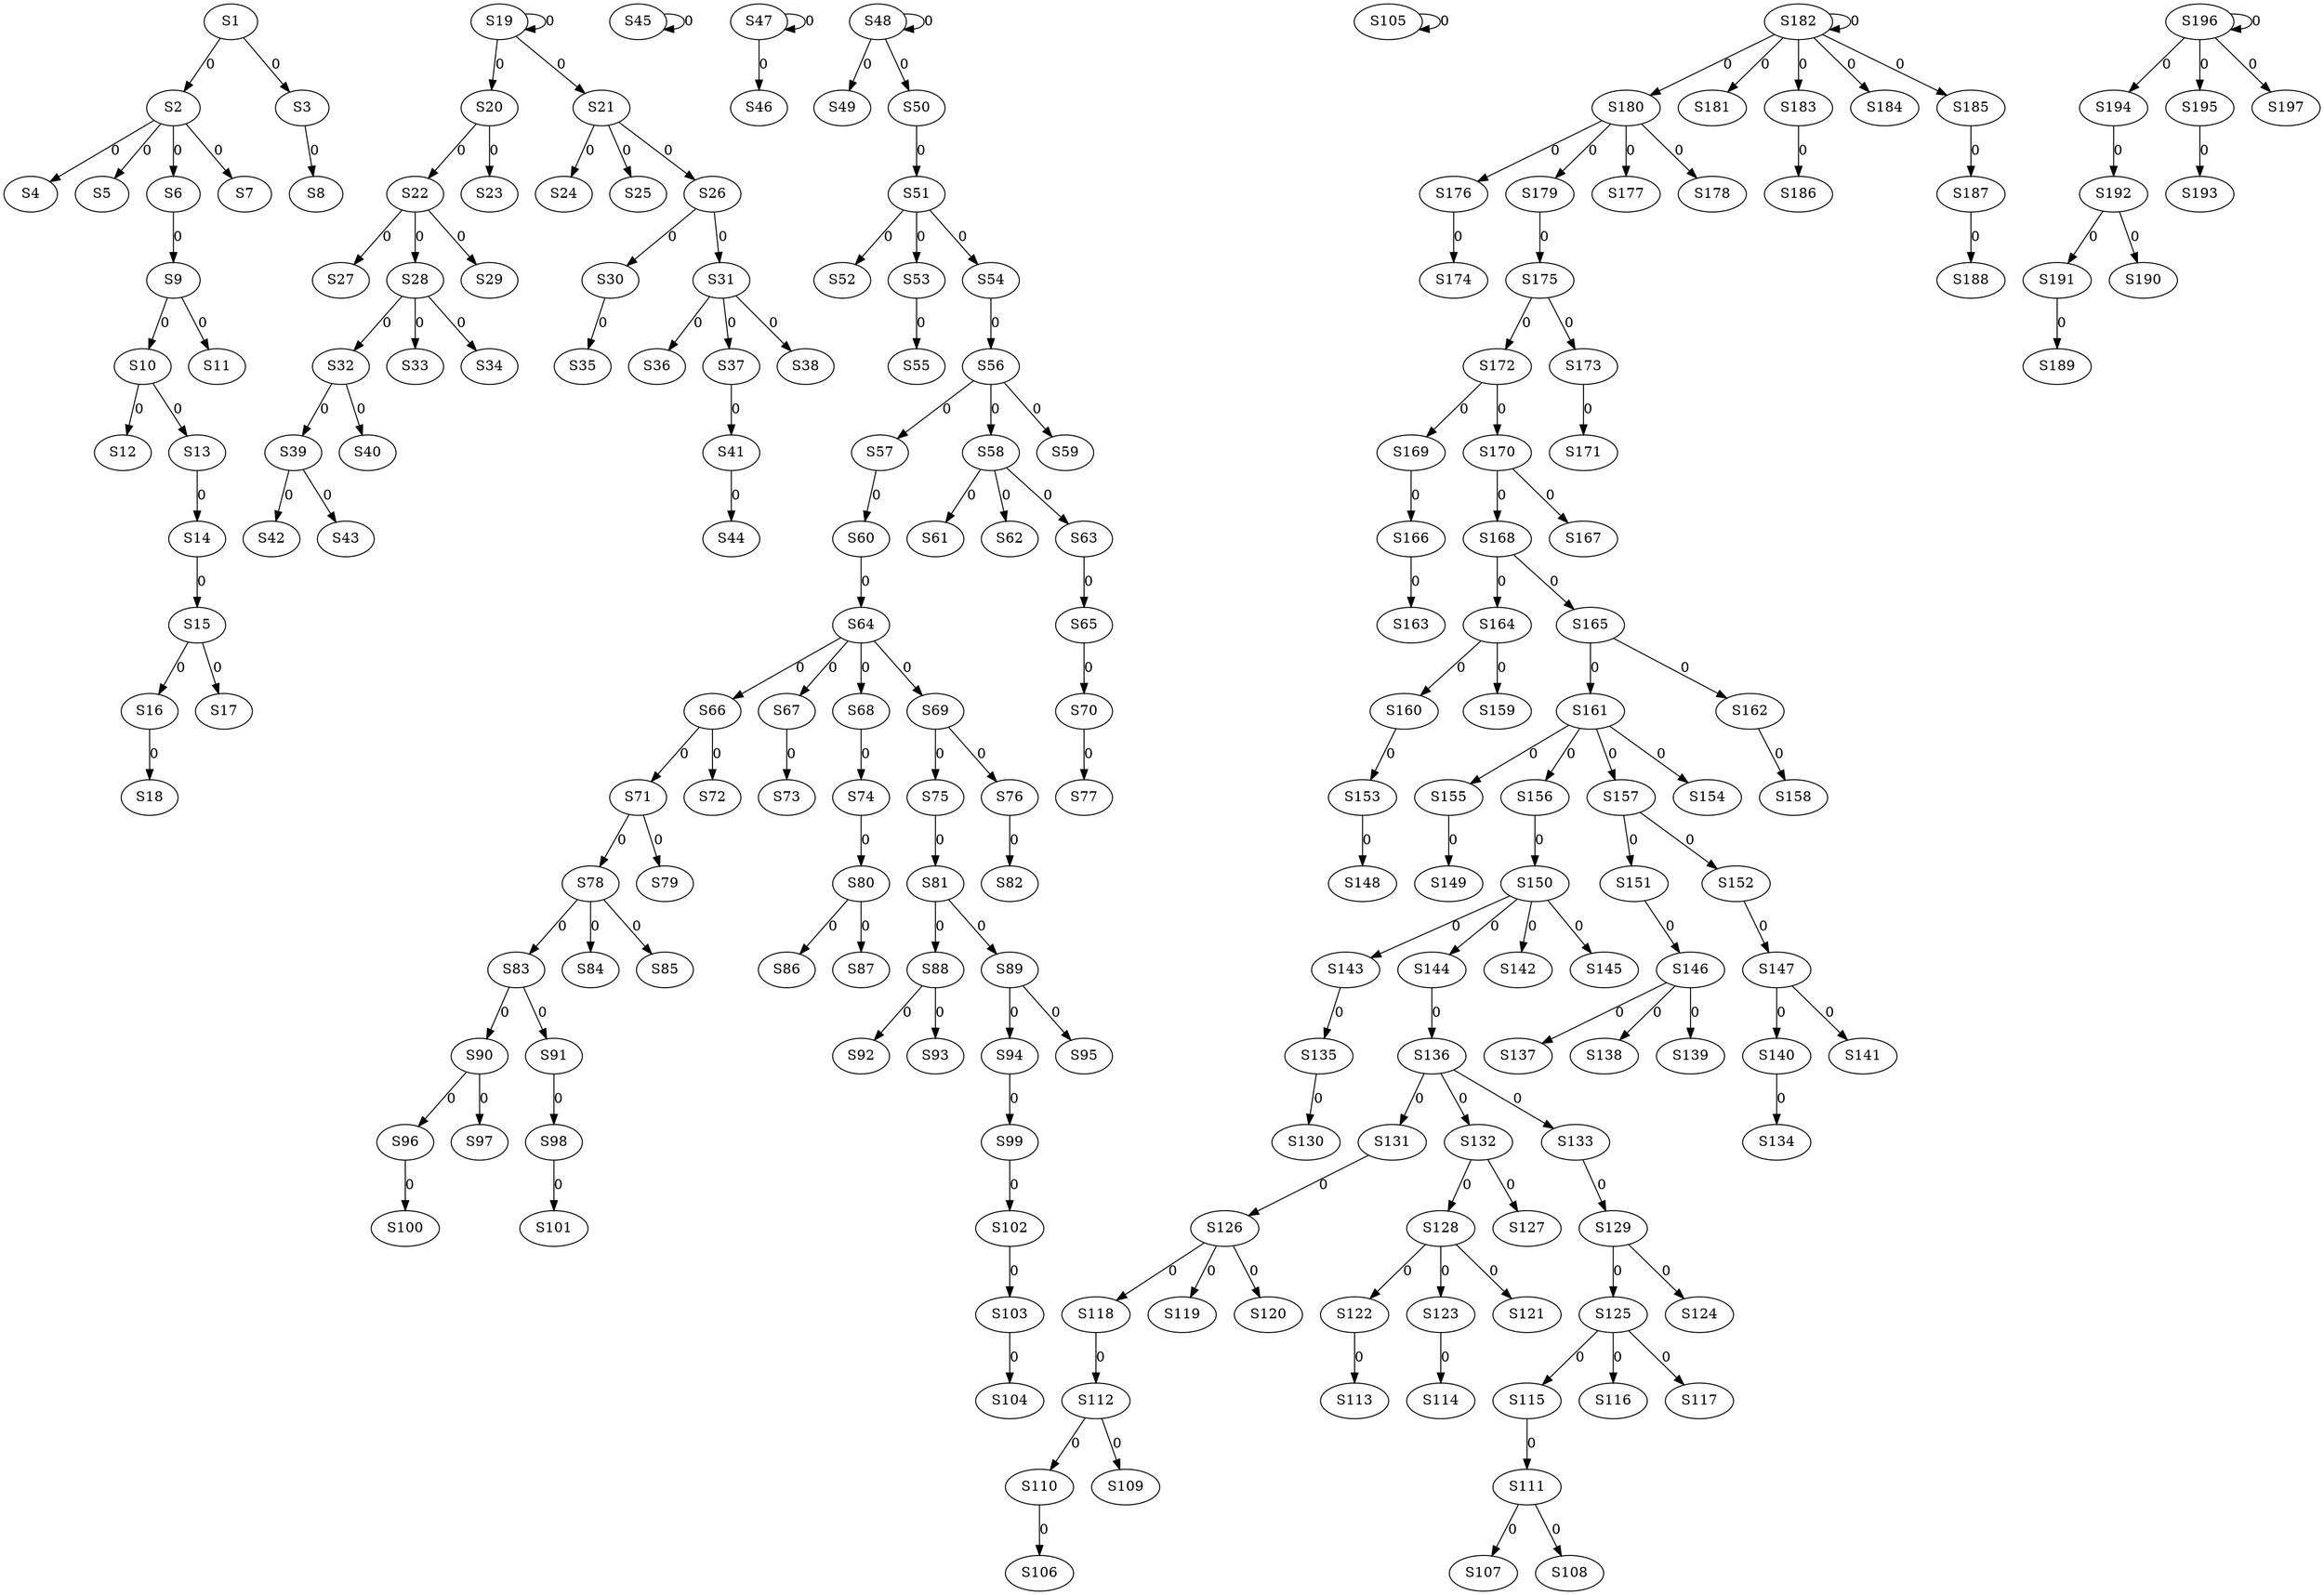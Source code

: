 strict digraph {
	S1 -> S2 [ label = 0 ];
	S1 -> S3 [ label = 0 ];
	S2 -> S4 [ label = 0 ];
	S2 -> S5 [ label = 0 ];
	S2 -> S6 [ label = 0 ];
	S2 -> S7 [ label = 0 ];
	S3 -> S8 [ label = 0 ];
	S6 -> S9 [ label = 0 ];
	S9 -> S10 [ label = 0 ];
	S9 -> S11 [ label = 0 ];
	S10 -> S12 [ label = 0 ];
	S10 -> S13 [ label = 0 ];
	S13 -> S14 [ label = 0 ];
	S14 -> S15 [ label = 0 ];
	S15 -> S16 [ label = 0 ];
	S15 -> S17 [ label = 0 ];
	S16 -> S18 [ label = 0 ];
	S19 -> S19 [ label = 0 ];
	S19 -> S20 [ label = 0 ];
	S19 -> S21 [ label = 0 ];
	S20 -> S22 [ label = 0 ];
	S20 -> S23 [ label = 0 ];
	S21 -> S24 [ label = 0 ];
	S21 -> S25 [ label = 0 ];
	S21 -> S26 [ label = 0 ];
	S22 -> S27 [ label = 0 ];
	S22 -> S28 [ label = 0 ];
	S22 -> S29 [ label = 0 ];
	S26 -> S30 [ label = 0 ];
	S26 -> S31 [ label = 0 ];
	S28 -> S32 [ label = 0 ];
	S28 -> S33 [ label = 0 ];
	S28 -> S34 [ label = 0 ];
	S30 -> S35 [ label = 0 ];
	S31 -> S36 [ label = 0 ];
	S31 -> S37 [ label = 0 ];
	S31 -> S38 [ label = 0 ];
	S32 -> S39 [ label = 0 ];
	S32 -> S40 [ label = 0 ];
	S37 -> S41 [ label = 0 ];
	S39 -> S42 [ label = 0 ];
	S39 -> S43 [ label = 0 ];
	S41 -> S44 [ label = 0 ];
	S45 -> S45 [ label = 0 ];
	S47 -> S46 [ label = 0 ];
	S47 -> S47 [ label = 0 ];
	S48 -> S48 [ label = 0 ];
	S48 -> S49 [ label = 0 ];
	S48 -> S50 [ label = 0 ];
	S50 -> S51 [ label = 0 ];
	S51 -> S52 [ label = 0 ];
	S51 -> S53 [ label = 0 ];
	S51 -> S54 [ label = 0 ];
	S53 -> S55 [ label = 0 ];
	S54 -> S56 [ label = 0 ];
	S56 -> S57 [ label = 0 ];
	S56 -> S58 [ label = 0 ];
	S56 -> S59 [ label = 0 ];
	S57 -> S60 [ label = 0 ];
	S58 -> S61 [ label = 0 ];
	S58 -> S62 [ label = 0 ];
	S58 -> S63 [ label = 0 ];
	S60 -> S64 [ label = 0 ];
	S63 -> S65 [ label = 0 ];
	S64 -> S66 [ label = 0 ];
	S64 -> S67 [ label = 0 ];
	S64 -> S68 [ label = 0 ];
	S64 -> S69 [ label = 0 ];
	S65 -> S70 [ label = 0 ];
	S66 -> S71 [ label = 0 ];
	S66 -> S72 [ label = 0 ];
	S67 -> S73 [ label = 0 ];
	S68 -> S74 [ label = 0 ];
	S69 -> S75 [ label = 0 ];
	S69 -> S76 [ label = 0 ];
	S70 -> S77 [ label = 0 ];
	S71 -> S78 [ label = 0 ];
	S71 -> S79 [ label = 0 ];
	S74 -> S80 [ label = 0 ];
	S75 -> S81 [ label = 0 ];
	S76 -> S82 [ label = 0 ];
	S78 -> S83 [ label = 0 ];
	S78 -> S84 [ label = 0 ];
	S78 -> S85 [ label = 0 ];
	S80 -> S86 [ label = 0 ];
	S80 -> S87 [ label = 0 ];
	S81 -> S88 [ label = 0 ];
	S81 -> S89 [ label = 0 ];
	S83 -> S90 [ label = 0 ];
	S83 -> S91 [ label = 0 ];
	S88 -> S92 [ label = 0 ];
	S88 -> S93 [ label = 0 ];
	S89 -> S94 [ label = 0 ];
	S89 -> S95 [ label = 0 ];
	S90 -> S96 [ label = 0 ];
	S90 -> S97 [ label = 0 ];
	S91 -> S98 [ label = 0 ];
	S94 -> S99 [ label = 0 ];
	S96 -> S100 [ label = 0 ];
	S98 -> S101 [ label = 0 ];
	S99 -> S102 [ label = 0 ];
	S102 -> S103 [ label = 0 ];
	S103 -> S104 [ label = 0 ];
	S105 -> S105 [ label = 0 ];
	S110 -> S106 [ label = 0 ];
	S111 -> S107 [ label = 0 ];
	S111 -> S108 [ label = 0 ];
	S112 -> S109 [ label = 0 ];
	S112 -> S110 [ label = 0 ];
	S115 -> S111 [ label = 0 ];
	S118 -> S112 [ label = 0 ];
	S122 -> S113 [ label = 0 ];
	S123 -> S114 [ label = 0 ];
	S125 -> S115 [ label = 0 ];
	S125 -> S116 [ label = 0 ];
	S125 -> S117 [ label = 0 ];
	S126 -> S118 [ label = 0 ];
	S126 -> S119 [ label = 0 ];
	S126 -> S120 [ label = 0 ];
	S128 -> S121 [ label = 0 ];
	S128 -> S122 [ label = 0 ];
	S128 -> S123 [ label = 0 ];
	S129 -> S124 [ label = 0 ];
	S129 -> S125 [ label = 0 ];
	S131 -> S126 [ label = 0 ];
	S132 -> S127 [ label = 0 ];
	S132 -> S128 [ label = 0 ];
	S133 -> S129 [ label = 0 ];
	S135 -> S130 [ label = 0 ];
	S136 -> S131 [ label = 0 ];
	S136 -> S132 [ label = 0 ];
	S136 -> S133 [ label = 0 ];
	S140 -> S134 [ label = 0 ];
	S143 -> S135 [ label = 0 ];
	S144 -> S136 [ label = 0 ];
	S146 -> S137 [ label = 0 ];
	S146 -> S138 [ label = 0 ];
	S146 -> S139 [ label = 0 ];
	S147 -> S140 [ label = 0 ];
	S147 -> S141 [ label = 0 ];
	S150 -> S142 [ label = 0 ];
	S150 -> S143 [ label = 0 ];
	S150 -> S144 [ label = 0 ];
	S150 -> S145 [ label = 0 ];
	S151 -> S146 [ label = 0 ];
	S152 -> S147 [ label = 0 ];
	S153 -> S148 [ label = 0 ];
	S155 -> S149 [ label = 0 ];
	S156 -> S150 [ label = 0 ];
	S157 -> S151 [ label = 0 ];
	S157 -> S152 [ label = 0 ];
	S160 -> S153 [ label = 0 ];
	S161 -> S154 [ label = 0 ];
	S161 -> S155 [ label = 0 ];
	S161 -> S156 [ label = 0 ];
	S161 -> S157 [ label = 0 ];
	S162 -> S158 [ label = 0 ];
	S164 -> S159 [ label = 0 ];
	S164 -> S160 [ label = 0 ];
	S165 -> S161 [ label = 0 ];
	S165 -> S162 [ label = 0 ];
	S166 -> S163 [ label = 0 ];
	S168 -> S164 [ label = 0 ];
	S168 -> S165 [ label = 0 ];
	S169 -> S166 [ label = 0 ];
	S170 -> S167 [ label = 0 ];
	S170 -> S168 [ label = 0 ];
	S172 -> S169 [ label = 0 ];
	S172 -> S170 [ label = 0 ];
	S173 -> S171 [ label = 0 ];
	S175 -> S172 [ label = 0 ];
	S175 -> S173 [ label = 0 ];
	S176 -> S174 [ label = 0 ];
	S179 -> S175 [ label = 0 ];
	S180 -> S176 [ label = 0 ];
	S180 -> S177 [ label = 0 ];
	S180 -> S178 [ label = 0 ];
	S180 -> S179 [ label = 0 ];
	S182 -> S180 [ label = 0 ];
	S182 -> S181 [ label = 0 ];
	S182 -> S182 [ label = 0 ];
	S182 -> S183 [ label = 0 ];
	S182 -> S184 [ label = 0 ];
	S182 -> S185 [ label = 0 ];
	S183 -> S186 [ label = 0 ];
	S185 -> S187 [ label = 0 ];
	S187 -> S188 [ label = 0 ];
	S191 -> S189 [ label = 0 ];
	S192 -> S190 [ label = 0 ];
	S192 -> S191 [ label = 0 ];
	S194 -> S192 [ label = 0 ];
	S195 -> S193 [ label = 0 ];
	S196 -> S194 [ label = 0 ];
	S196 -> S195 [ label = 0 ];
	S196 -> S196 [ label = 0 ];
	S196 -> S197 [ label = 0 ];
}